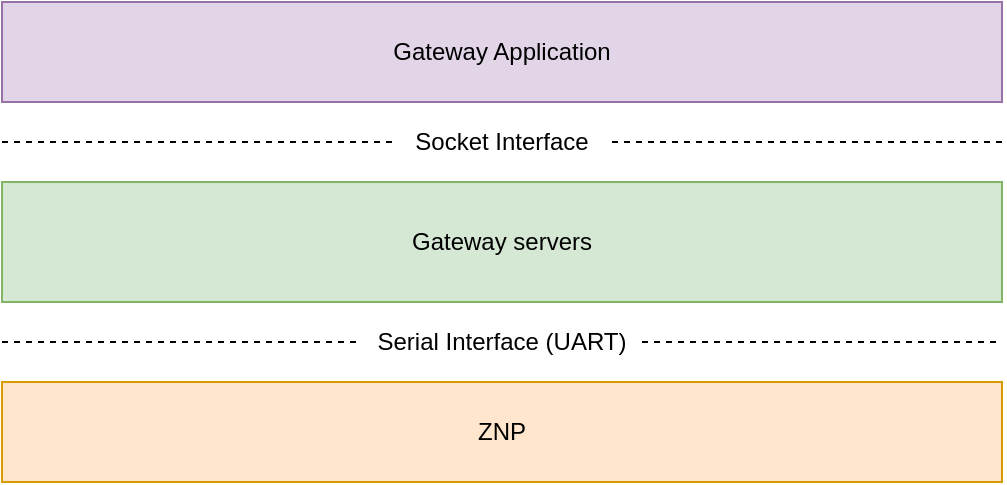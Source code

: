 <mxfile version="10.6.0" type="device"><diagram id="4gSgsGUfPPobybW1s1of" name="Page-1"><mxGraphModel dx="962" dy="571" grid="1" gridSize="10" guides="1" tooltips="1" connect="1" arrows="1" fold="1" page="1" pageScale="1" pageWidth="850" pageHeight="1100" math="0" shadow="0"><root><mxCell id="0"/><mxCell id="1" parent="0"/><mxCell id="xadMqoKBtZSWoco9zK43-12" value="" style="rounded=0;whiteSpace=wrap;html=1;fillColor=#e1d5e7;strokeColor=#9673a6;" vertex="1" parent="1"><mxGeometry x="200" y="150" width="500" height="50" as="geometry"/></mxCell><mxCell id="xadMqoKBtZSWoco9zK43-13" value="Gateway Application" style="text;html=1;strokeColor=none;fillColor=none;align=center;verticalAlign=middle;whiteSpace=wrap;rounded=0;" vertex="1" parent="1"><mxGeometry x="365" y="165" width="170" height="20" as="geometry"/></mxCell><mxCell id="xadMqoKBtZSWoco9zK43-14" value="" style="endArrow=none;dashed=1;html=1;" edge="1" parent="1" target="xadMqoKBtZSWoco9zK43-15"><mxGeometry width="50" height="50" relative="1" as="geometry"><mxPoint x="200" y="220" as="sourcePoint"/><mxPoint x="350" y="220" as="targetPoint"/></mxGeometry></mxCell><mxCell id="xadMqoKBtZSWoco9zK43-15" value="Socket Interface" style="text;html=1;strokeColor=none;fillColor=none;align=center;verticalAlign=middle;whiteSpace=wrap;rounded=0;" vertex="1" parent="1"><mxGeometry x="395" y="210" width="110" height="20" as="geometry"/></mxCell><mxCell id="xadMqoKBtZSWoco9zK43-16" value="" style="endArrow=none;dashed=1;html=1;exitX=1;exitY=0.5;exitDx=0;exitDy=0;" edge="1" parent="1" source="xadMqoKBtZSWoco9zK43-15"><mxGeometry width="50" height="50" relative="1" as="geometry"><mxPoint x="200" y="300" as="sourcePoint"/><mxPoint x="700" y="220" as="targetPoint"/></mxGeometry></mxCell><mxCell id="xadMqoKBtZSWoco9zK43-17" value="" style="rounded=0;whiteSpace=wrap;html=1;fillColor=#d5e8d4;strokeColor=#82b366;" vertex="1" parent="1"><mxGeometry x="200" y="240" width="500" height="60" as="geometry"/></mxCell><mxCell id="xadMqoKBtZSWoco9zK43-18" value="Gateway servers" style="text;html=1;strokeColor=none;fillColor=none;align=center;verticalAlign=middle;whiteSpace=wrap;rounded=0;" vertex="1" parent="1"><mxGeometry x="360" y="260" width="180" height="20" as="geometry"/></mxCell><mxCell id="xadMqoKBtZSWoco9zK43-19" value="" style="endArrow=none;dashed=1;html=1;" edge="1" parent="1" target="xadMqoKBtZSWoco9zK43-20"><mxGeometry width="50" height="50" relative="1" as="geometry"><mxPoint x="200" y="320" as="sourcePoint"/><mxPoint x="350" y="320" as="targetPoint"/></mxGeometry></mxCell><mxCell id="xadMqoKBtZSWoco9zK43-20" value="Serial Interface (UART)" style="text;html=1;strokeColor=none;fillColor=none;align=center;verticalAlign=middle;whiteSpace=wrap;rounded=0;" vertex="1" parent="1"><mxGeometry x="380" y="310" width="140" height="20" as="geometry"/></mxCell><mxCell id="xadMqoKBtZSWoco9zK43-21" value="" style="endArrow=none;dashed=1;html=1;exitX=1;exitY=0.5;exitDx=0;exitDy=0;" edge="1" parent="1" source="xadMqoKBtZSWoco9zK43-20"><mxGeometry width="50" height="50" relative="1" as="geometry"><mxPoint x="200" y="400" as="sourcePoint"/><mxPoint x="700" y="320" as="targetPoint"/></mxGeometry></mxCell><mxCell id="xadMqoKBtZSWoco9zK43-22" value="" style="rounded=0;whiteSpace=wrap;html=1;fillColor=#ffe6cc;strokeColor=#d79b00;" vertex="1" parent="1"><mxGeometry x="200" y="340" width="500" height="50" as="geometry"/></mxCell><mxCell id="xadMqoKBtZSWoco9zK43-23" value="ZNP" style="text;html=1;strokeColor=none;fillColor=none;align=center;verticalAlign=middle;whiteSpace=wrap;rounded=0;" vertex="1" parent="1"><mxGeometry x="365" y="355" width="170" height="20" as="geometry"/></mxCell></root></mxGraphModel></diagram></mxfile>
